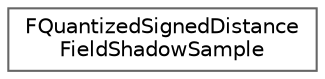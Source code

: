digraph "Graphical Class Hierarchy"
{
 // INTERACTIVE_SVG=YES
 // LATEX_PDF_SIZE
  bgcolor="transparent";
  edge [fontname=Helvetica,fontsize=10,labelfontname=Helvetica,labelfontsize=10];
  node [fontname=Helvetica,fontsize=10,shape=box,height=0.2,width=0.4];
  rankdir="LR";
  Node0 [id="Node000000",label="FQuantizedSignedDistance\lFieldShadowSample",height=0.2,width=0.4,color="grey40", fillcolor="white", style="filled",URL="$d2/d0d/structFQuantizedSignedDistanceFieldShadowSample.html",tooltip=" "];
}
